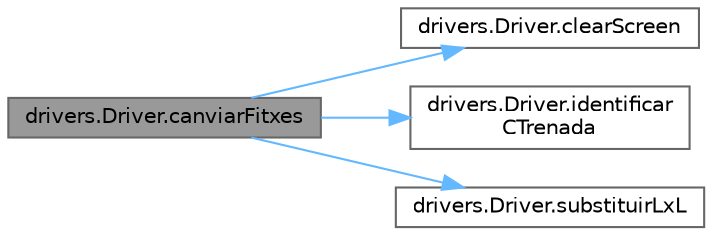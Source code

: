 digraph "drivers.Driver.canviarFitxes"
{
 // INTERACTIVE_SVG=YES
 // LATEX_PDF_SIZE
  bgcolor="transparent";
  edge [fontname=Helvetica,fontsize=10,labelfontname=Helvetica,labelfontsize=10];
  node [fontname=Helvetica,fontsize=10,shape=box,height=0.2,width=0.4];
  rankdir="LR";
  Node1 [id="Node000001",label="drivers.Driver.canviarFitxes",height=0.2,width=0.4,color="gray40", fillcolor="grey60", style="filled", fontcolor="black",tooltip="Canvia fitxes del jugador actual."];
  Node1 -> Node2 [id="edge1_Node000001_Node000002",color="steelblue1",style="solid",tooltip=" "];
  Node2 [id="Node000002",label="drivers.Driver.clearScreen",height=0.2,width=0.4,color="grey40", fillcolor="white", style="filled",URL="$classdrivers_1_1_driver.html#a8bc044826a5994373681c23cc5555bce",tooltip="Neteja la pantalla del terminal."];
  Node1 -> Node3 [id="edge2_Node000001_Node000003",color="steelblue1",style="solid",tooltip=" "];
  Node3 [id="Node000003",label="drivers.Driver.identificar\lCTrenada",height=0.2,width=0.4,color="grey40", fillcolor="white", style="filled",URL="$classdrivers_1_1_driver.html#a922b257b3c0425d1b3a89e6202abb26a",tooltip="Identifica els caràcters del paràmetre d'entrada que hauríen de correspondre's amb 'Ç' i els substitu..."];
  Node1 -> Node4 [id="edge3_Node000001_Node000004",color="steelblue1",style="solid",tooltip=" "];
  Node4 [id="Node000004",label="drivers.Driver.substituirLxL",height=0.2,width=0.4,color="grey40", fillcolor="white", style="filled",URL="$classdrivers_1_1_driver.html#a5786bc8fc6091766d21fc7e775c38b45",tooltip="Donada una seqüència de caràcters identifica qualsevol submot \"LxL\" on x no pertany al conjunt {A-Z}..."];
}
